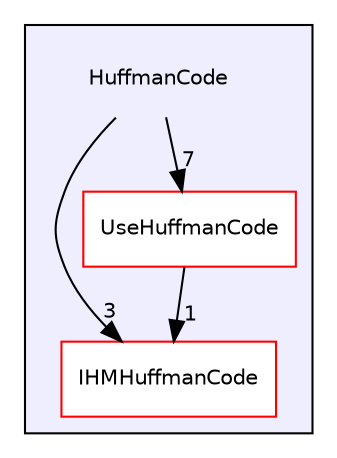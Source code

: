 digraph "M:/Algo/P1-HuffmansCode/HuffmanCode" {
  compound=true
  node [ fontsize="10", fontname="Helvetica"];
  edge [ labelfontsize="10", labelfontname="Helvetica"];
  subgraph clusterdir_51e4b9eb0ea096201cb56ff3ee83e945 {
    graph [ bgcolor="#eeeeff", pencolor="black", label="" URL="dir_51e4b9eb0ea096201cb56ff3ee83e945.html"];
    dir_51e4b9eb0ea096201cb56ff3ee83e945 [shape=plaintext label="HuffmanCode"];
    dir_5535427f6359164f20f4bbb18d956de7 [shape=box label="IHMHuffmanCode" color="red" fillcolor="white" style="filled" URL="dir_5535427f6359164f20f4bbb18d956de7.html"];
    dir_192ac20876b6147c299f8dcbe5b8cc94 [shape=box label="UseHuffmanCode" color="red" fillcolor="white" style="filled" URL="dir_192ac20876b6147c299f8dcbe5b8cc94.html"];
  }
  dir_192ac20876b6147c299f8dcbe5b8cc94->dir_5535427f6359164f20f4bbb18d956de7 [headlabel="1", labeldistance=1.5 headhref="dir_000004_000001.html"];
  dir_51e4b9eb0ea096201cb56ff3ee83e945->dir_192ac20876b6147c299f8dcbe5b8cc94 [headlabel="7", labeldistance=1.5 headhref="dir_000000_000004.html"];
  dir_51e4b9eb0ea096201cb56ff3ee83e945->dir_5535427f6359164f20f4bbb18d956de7 [headlabel="3", labeldistance=1.5 headhref="dir_000000_000001.html"];
}
